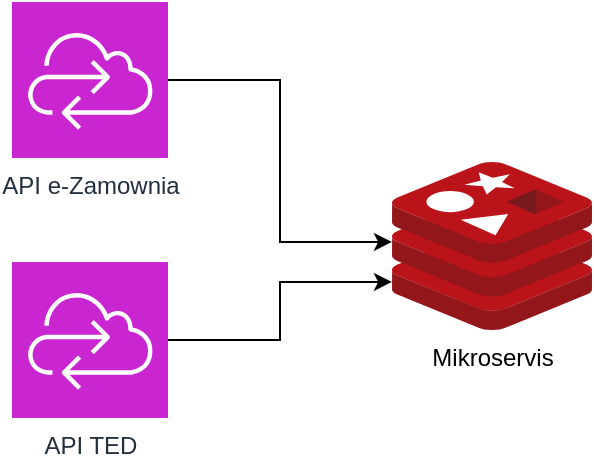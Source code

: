 <mxfile version="24.6.2" type="github">
  <diagram name="Strona-1" id="fkA9MaTeWYb2Ou95fFQS">
    <mxGraphModel dx="920" dy="539" grid="1" gridSize="10" guides="1" tooltips="1" connect="1" arrows="1" fold="1" page="1" pageScale="1" pageWidth="3300" pageHeight="2339" math="0" shadow="0">
      <root>
        <mxCell id="0" />
        <mxCell id="1" parent="0" />
        <mxCell id="58RTIar0NO0fO0vXAha4-1" value="API TED" style="sketch=0;points=[[0,0,0],[0.25,0,0],[0.5,0,0],[0.75,0,0],[1,0,0],[0,1,0],[0.25,1,0],[0.5,1,0],[0.75,1,0],[1,1,0],[0,0.25,0],[0,0.5,0],[0,0.75,0],[1,0.25,0],[1,0.5,0],[1,0.75,0]];outlineConnect=0;fontColor=#232F3E;fillColor=#C925D1;strokeColor=#ffffff;dashed=0;verticalLabelPosition=bottom;verticalAlign=top;align=center;html=1;fontSize=12;fontStyle=0;aspect=fixed;shape=mxgraph.aws4.resourceIcon;resIcon=mxgraph.aws4.cloud_control_api;" vertex="1" parent="1">
          <mxGeometry x="130" y="220" width="78" height="78" as="geometry" />
        </mxCell>
        <mxCell id="58RTIar0NO0fO0vXAha4-2" value="API e-Zamownia" style="sketch=0;points=[[0,0,0],[0.25,0,0],[0.5,0,0],[0.75,0,0],[1,0,0],[0,1,0],[0.25,1,0],[0.5,1,0],[0.75,1,0],[1,1,0],[0,0.25,0],[0,0.5,0],[0,0.75,0],[1,0.25,0],[1,0.5,0],[1,0.75,0]];outlineConnect=0;fontColor=#232F3E;fillColor=#C925D1;strokeColor=#ffffff;dashed=0;verticalLabelPosition=bottom;verticalAlign=top;align=center;html=1;fontSize=12;fontStyle=0;aspect=fixed;shape=mxgraph.aws4.resourceIcon;resIcon=mxgraph.aws4.cloud_control_api;" vertex="1" parent="1">
          <mxGeometry x="130" y="90" width="78" height="78" as="geometry" />
        </mxCell>
        <mxCell id="58RTIar0NO0fO0vXAha4-3" value="Mikroservis" style="image;sketch=0;aspect=fixed;html=1;points=[];align=center;fontSize=12;image=img/lib/mscae/Cache_Redis_Product.svg;" vertex="1" parent="1">
          <mxGeometry x="320" y="170" width="100" height="84" as="geometry" />
        </mxCell>
        <mxCell id="58RTIar0NO0fO0vXAha4-4" style="edgeStyle=orthogonalEdgeStyle;rounded=0;orthogonalLoop=1;jettySize=auto;html=1;exitX=1;exitY=0.5;exitDx=0;exitDy=0;exitPerimeter=0;entryX=0;entryY=0.476;entryDx=0;entryDy=0;entryPerimeter=0;" edge="1" parent="1" source="58RTIar0NO0fO0vXAha4-2" target="58RTIar0NO0fO0vXAha4-3">
          <mxGeometry relative="1" as="geometry" />
        </mxCell>
        <mxCell id="58RTIar0NO0fO0vXAha4-5" style="edgeStyle=orthogonalEdgeStyle;rounded=0;orthogonalLoop=1;jettySize=auto;html=1;entryX=0;entryY=0.714;entryDx=0;entryDy=0;entryPerimeter=0;" edge="1" parent="1" source="58RTIar0NO0fO0vXAha4-1" target="58RTIar0NO0fO0vXAha4-3">
          <mxGeometry relative="1" as="geometry" />
        </mxCell>
      </root>
    </mxGraphModel>
  </diagram>
</mxfile>
